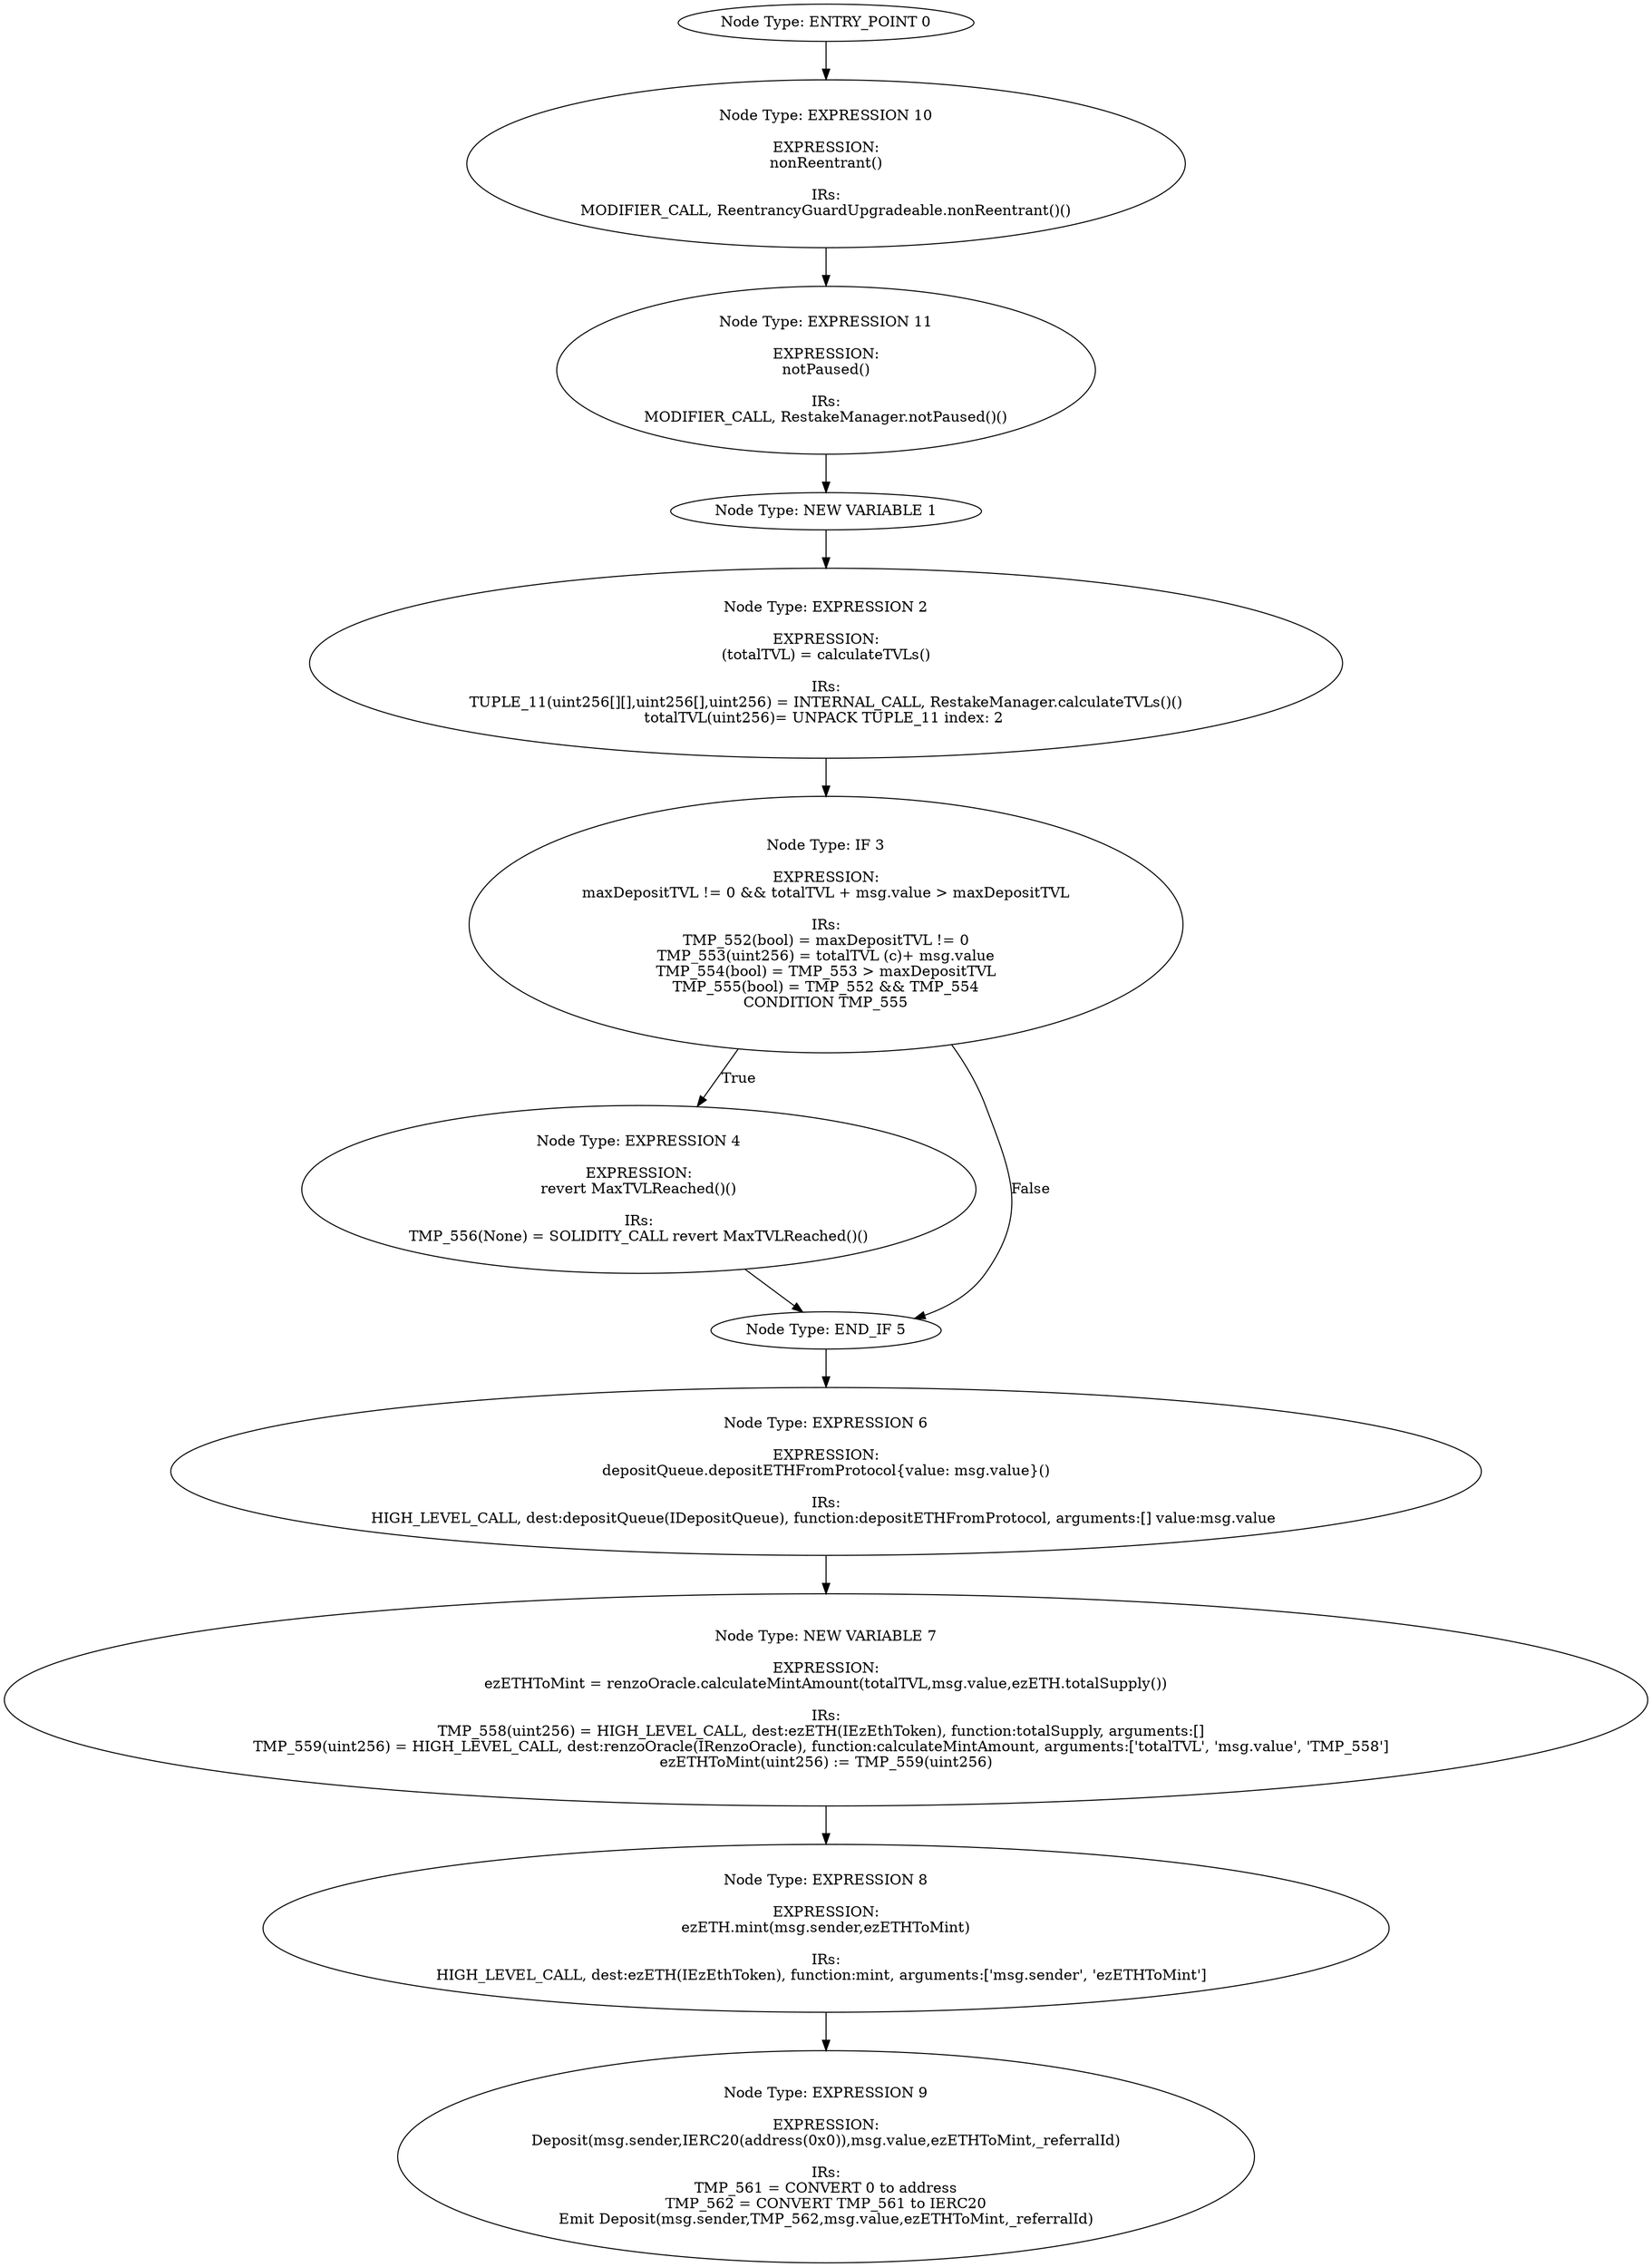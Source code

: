 digraph{
0[label="Node Type: ENTRY_POINT 0
"];
0->10;
1[label="Node Type: NEW VARIABLE 1
"];
1->2;
2[label="Node Type: EXPRESSION 2

EXPRESSION:
(totalTVL) = calculateTVLs()

IRs:
TUPLE_11(uint256[][],uint256[],uint256) = INTERNAL_CALL, RestakeManager.calculateTVLs()()
totalTVL(uint256)= UNPACK TUPLE_11 index: 2 "];
2->3;
3[label="Node Type: IF 3

EXPRESSION:
maxDepositTVL != 0 && totalTVL + msg.value > maxDepositTVL

IRs:
TMP_552(bool) = maxDepositTVL != 0
TMP_553(uint256) = totalTVL (c)+ msg.value
TMP_554(bool) = TMP_553 > maxDepositTVL
TMP_555(bool) = TMP_552 && TMP_554
CONDITION TMP_555"];
3->4[label="True"];
3->5[label="False"];
4[label="Node Type: EXPRESSION 4

EXPRESSION:
revert MaxTVLReached()()

IRs:
TMP_556(None) = SOLIDITY_CALL revert MaxTVLReached()()"];
4->5;
5[label="Node Type: END_IF 5
"];
5->6;
6[label="Node Type: EXPRESSION 6

EXPRESSION:
depositQueue.depositETHFromProtocol{value: msg.value}()

IRs:
HIGH_LEVEL_CALL, dest:depositQueue(IDepositQueue), function:depositETHFromProtocol, arguments:[] value:msg.value "];
6->7;
7[label="Node Type: NEW VARIABLE 7

EXPRESSION:
ezETHToMint = renzoOracle.calculateMintAmount(totalTVL,msg.value,ezETH.totalSupply())

IRs:
TMP_558(uint256) = HIGH_LEVEL_CALL, dest:ezETH(IEzEthToken), function:totalSupply, arguments:[]  
TMP_559(uint256) = HIGH_LEVEL_CALL, dest:renzoOracle(IRenzoOracle), function:calculateMintAmount, arguments:['totalTVL', 'msg.value', 'TMP_558']  
ezETHToMint(uint256) := TMP_559(uint256)"];
7->8;
8[label="Node Type: EXPRESSION 8

EXPRESSION:
ezETH.mint(msg.sender,ezETHToMint)

IRs:
HIGH_LEVEL_CALL, dest:ezETH(IEzEthToken), function:mint, arguments:['msg.sender', 'ezETHToMint']  "];
8->9;
9[label="Node Type: EXPRESSION 9

EXPRESSION:
Deposit(msg.sender,IERC20(address(0x0)),msg.value,ezETHToMint,_referralId)

IRs:
TMP_561 = CONVERT 0 to address
TMP_562 = CONVERT TMP_561 to IERC20
Emit Deposit(msg.sender,TMP_562,msg.value,ezETHToMint,_referralId)"];
10[label="Node Type: EXPRESSION 10

EXPRESSION:
nonReentrant()

IRs:
MODIFIER_CALL, ReentrancyGuardUpgradeable.nonReentrant()()"];
10->11;
11[label="Node Type: EXPRESSION 11

EXPRESSION:
notPaused()

IRs:
MODIFIER_CALL, RestakeManager.notPaused()()"];
11->1;
}
